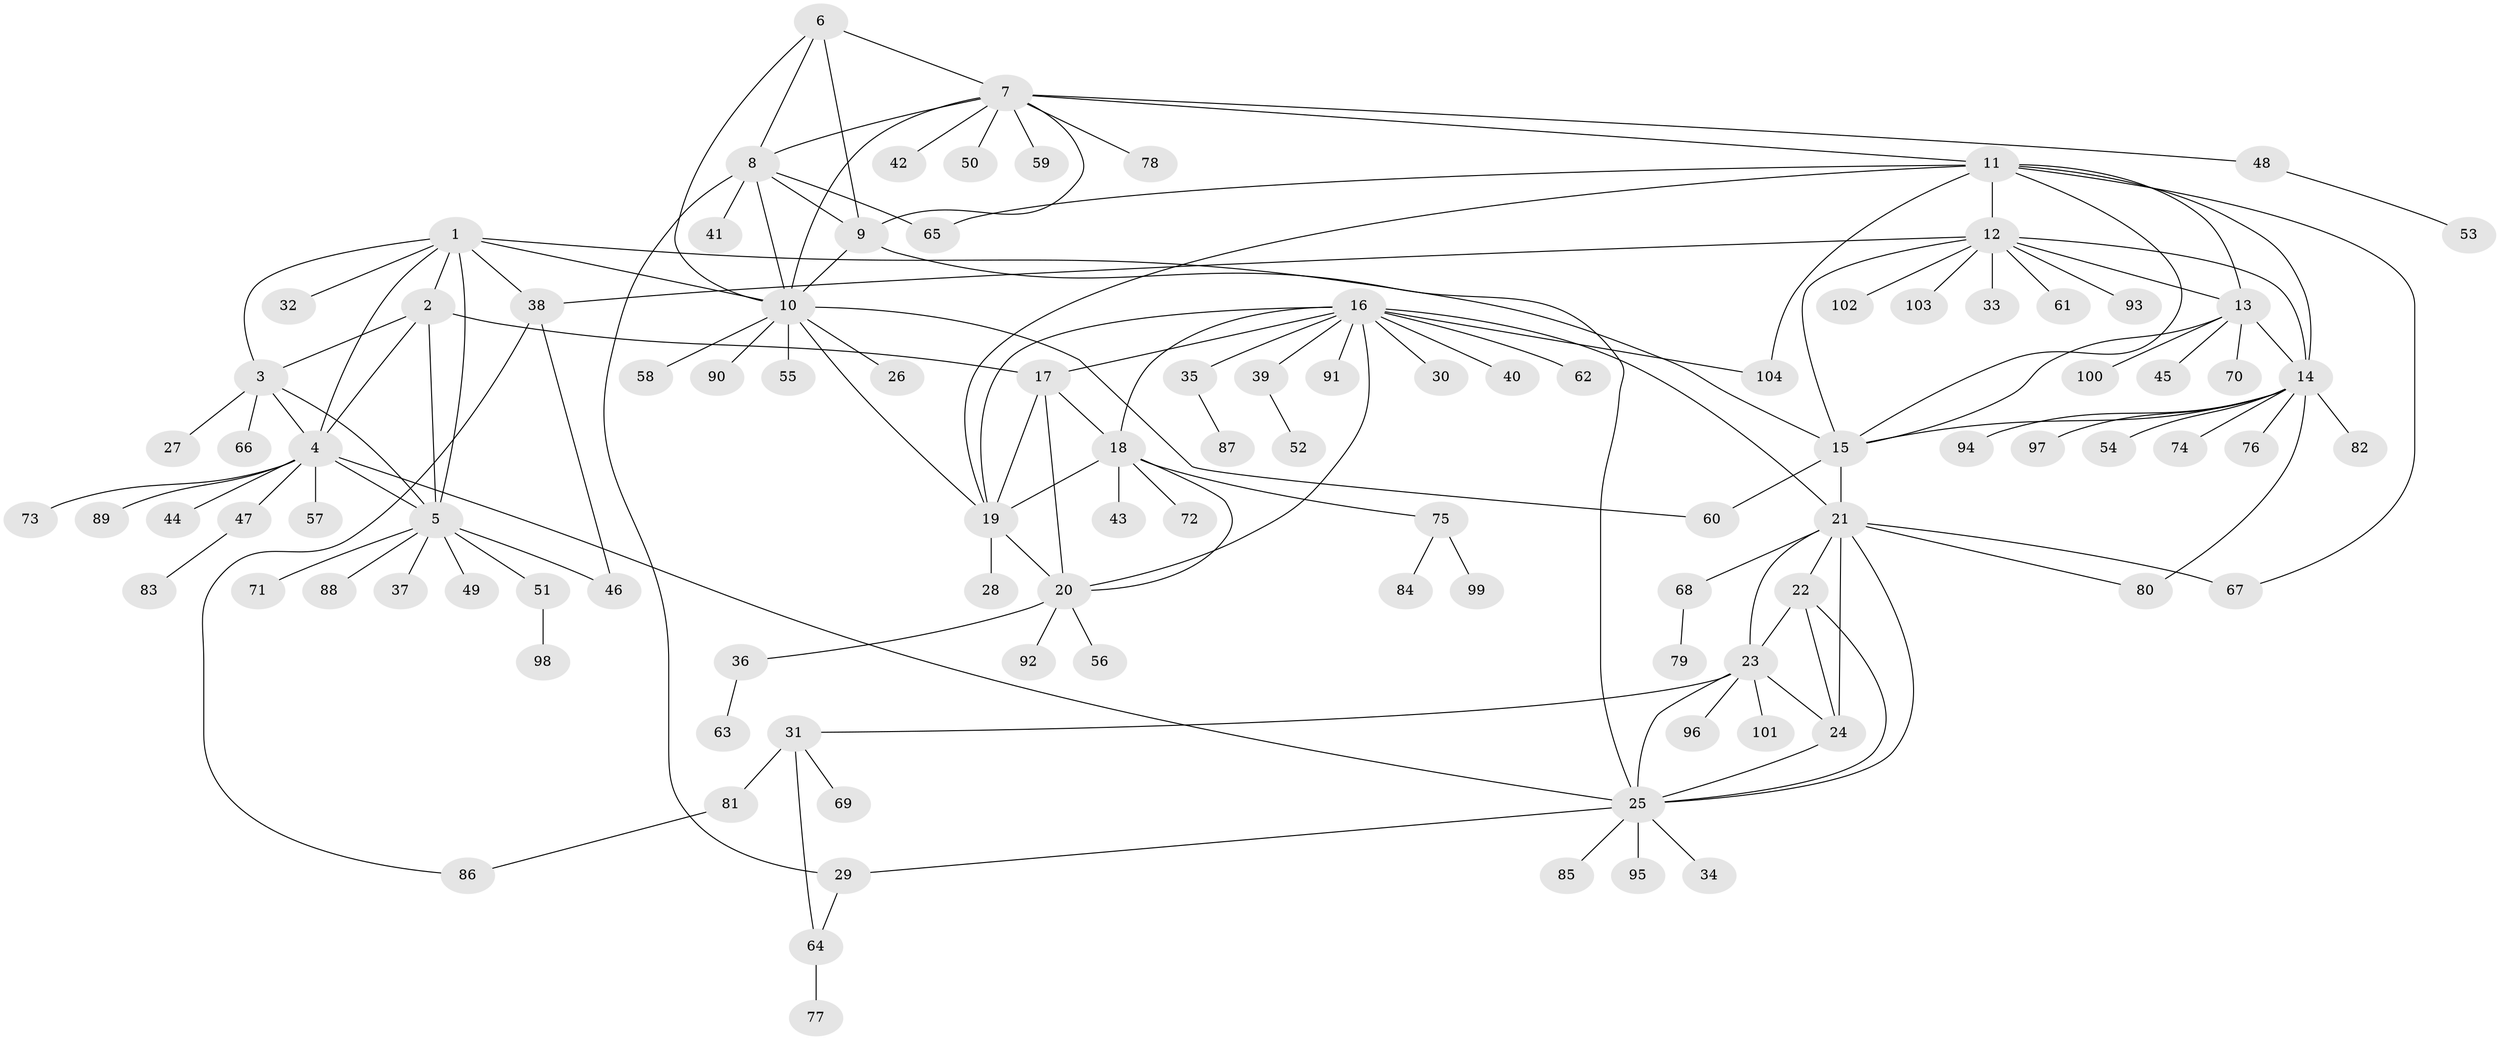 // coarse degree distribution, {11: 0.03225806451612903, 16: 0.03225806451612903, 5: 0.03225806451612903, 9: 0.03225806451612903, 2: 0.06451612903225806, 1: 0.8064516129032258}
// Generated by graph-tools (version 1.1) at 2025/19/03/04/25 18:19:42]
// undirected, 104 vertices, 149 edges
graph export_dot {
graph [start="1"]
  node [color=gray90,style=filled];
  1;
  2;
  3;
  4;
  5;
  6;
  7;
  8;
  9;
  10;
  11;
  12;
  13;
  14;
  15;
  16;
  17;
  18;
  19;
  20;
  21;
  22;
  23;
  24;
  25;
  26;
  27;
  28;
  29;
  30;
  31;
  32;
  33;
  34;
  35;
  36;
  37;
  38;
  39;
  40;
  41;
  42;
  43;
  44;
  45;
  46;
  47;
  48;
  49;
  50;
  51;
  52;
  53;
  54;
  55;
  56;
  57;
  58;
  59;
  60;
  61;
  62;
  63;
  64;
  65;
  66;
  67;
  68;
  69;
  70;
  71;
  72;
  73;
  74;
  75;
  76;
  77;
  78;
  79;
  80;
  81;
  82;
  83;
  84;
  85;
  86;
  87;
  88;
  89;
  90;
  91;
  92;
  93;
  94;
  95;
  96;
  97;
  98;
  99;
  100;
  101;
  102;
  103;
  104;
  1 -- 2;
  1 -- 3;
  1 -- 4;
  1 -- 5;
  1 -- 10;
  1 -- 15;
  1 -- 32;
  1 -- 38;
  2 -- 3;
  2 -- 4;
  2 -- 5;
  2 -- 17;
  3 -- 4;
  3 -- 5;
  3 -- 27;
  3 -- 66;
  4 -- 5;
  4 -- 25;
  4 -- 44;
  4 -- 47;
  4 -- 57;
  4 -- 73;
  4 -- 89;
  5 -- 37;
  5 -- 46;
  5 -- 49;
  5 -- 51;
  5 -- 71;
  5 -- 88;
  6 -- 7;
  6 -- 8;
  6 -- 9;
  6 -- 10;
  7 -- 8;
  7 -- 9;
  7 -- 10;
  7 -- 11;
  7 -- 42;
  7 -- 48;
  7 -- 50;
  7 -- 59;
  7 -- 78;
  8 -- 9;
  8 -- 10;
  8 -- 29;
  8 -- 41;
  8 -- 65;
  9 -- 10;
  9 -- 25;
  10 -- 19;
  10 -- 26;
  10 -- 55;
  10 -- 58;
  10 -- 60;
  10 -- 90;
  11 -- 12;
  11 -- 13;
  11 -- 14;
  11 -- 15;
  11 -- 19;
  11 -- 65;
  11 -- 67;
  11 -- 104;
  12 -- 13;
  12 -- 14;
  12 -- 15;
  12 -- 33;
  12 -- 38;
  12 -- 61;
  12 -- 93;
  12 -- 102;
  12 -- 103;
  13 -- 14;
  13 -- 15;
  13 -- 45;
  13 -- 70;
  13 -- 100;
  14 -- 15;
  14 -- 54;
  14 -- 74;
  14 -- 76;
  14 -- 80;
  14 -- 82;
  14 -- 94;
  14 -- 97;
  15 -- 21;
  15 -- 60;
  16 -- 17;
  16 -- 18;
  16 -- 19;
  16 -- 20;
  16 -- 21;
  16 -- 30;
  16 -- 35;
  16 -- 39;
  16 -- 40;
  16 -- 62;
  16 -- 91;
  16 -- 104;
  17 -- 18;
  17 -- 19;
  17 -- 20;
  18 -- 19;
  18 -- 20;
  18 -- 43;
  18 -- 72;
  18 -- 75;
  19 -- 20;
  19 -- 28;
  20 -- 36;
  20 -- 56;
  20 -- 92;
  21 -- 22;
  21 -- 23;
  21 -- 24;
  21 -- 25;
  21 -- 67;
  21 -- 68;
  21 -- 80;
  22 -- 23;
  22 -- 24;
  22 -- 25;
  23 -- 24;
  23 -- 25;
  23 -- 31;
  23 -- 96;
  23 -- 101;
  24 -- 25;
  25 -- 29;
  25 -- 34;
  25 -- 85;
  25 -- 95;
  29 -- 64;
  31 -- 64;
  31 -- 69;
  31 -- 81;
  35 -- 87;
  36 -- 63;
  38 -- 46;
  38 -- 86;
  39 -- 52;
  47 -- 83;
  48 -- 53;
  51 -- 98;
  64 -- 77;
  68 -- 79;
  75 -- 84;
  75 -- 99;
  81 -- 86;
}

